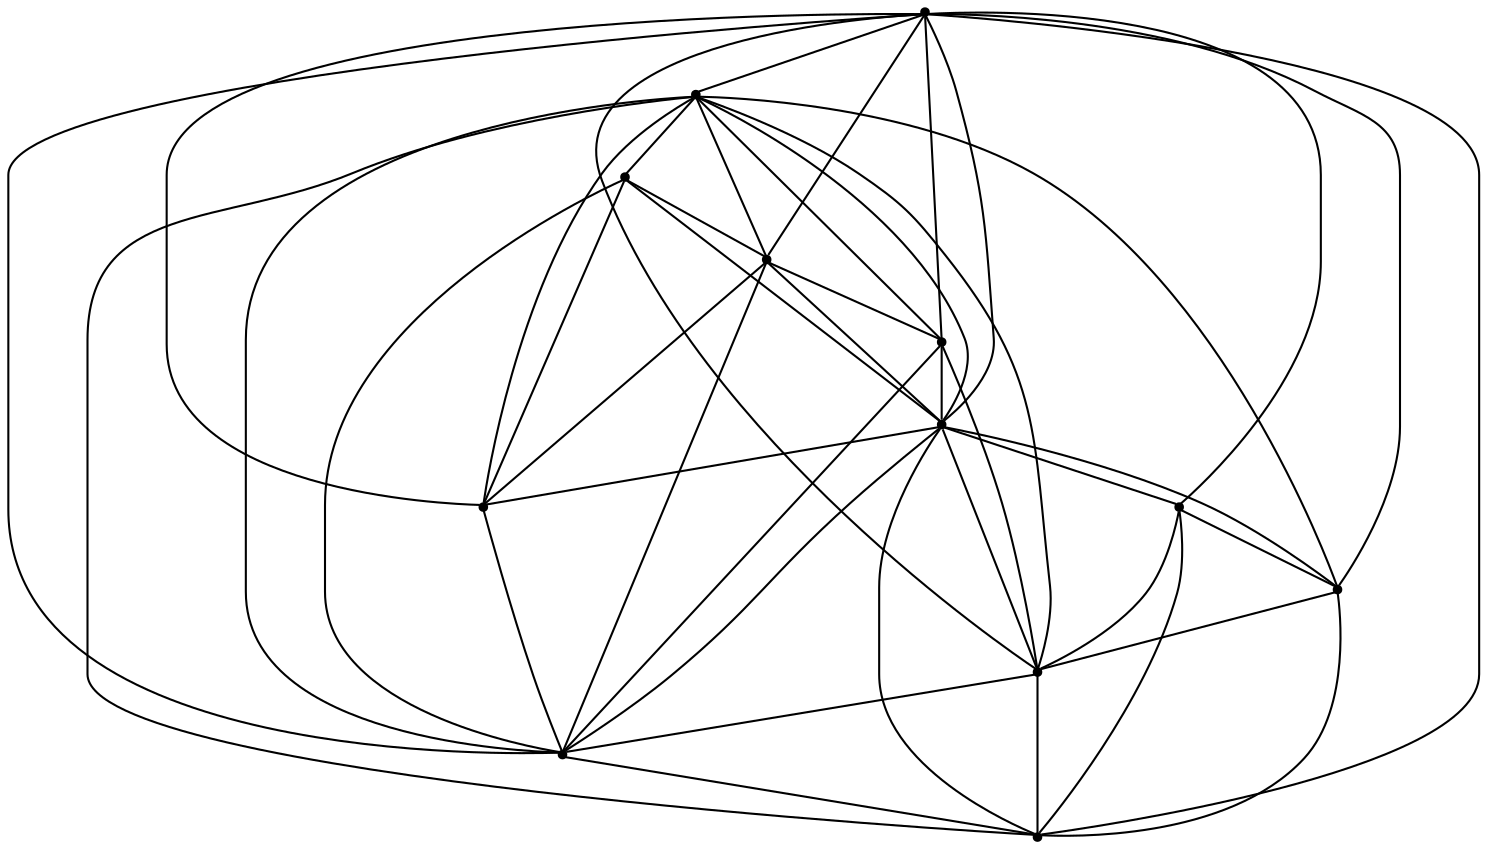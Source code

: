 graph {
  node [shape=point,comment="{\"directed\":false,\"doi\":\"10.1007/3-540-36151-0_5\",\"figure\":\"2\"}"]

  v0 [pos="818.1249777475994,746.0938135782878"]
  v1 [pos="581.9374879201254,509.9063237508137"]
  v2 [pos="581.9374879201254,391.7812983194988"]
  v3 [pos="581.9374879201254,627.9686609903972"]
  v4 [pos="581.9374879201254,746.0938135782878"]
  v5 [pos="581.9374879201254,864.2187118530273"]
  v6 [pos="1408.6875597635906,627.9686609903972"]
  v7 [pos="1172.5000699361167,864.2187118530273"]
  v8 [pos="1054.3750286102295,391.7812983194988"]
  v9 [pos="1290.6249682108562,509.9063237508137"]
  v10 [pos="700.0625133514405,627.9686609903972"]
  v11 [pos="936.2500031789145,391.7812983194988"]

  v0 -- v1 [id="-1",pos="818.1249777475994,746.0938135782878 818.1582768758138,746.1104393005371 712.4041239420574,699.414602915446 670.5207824707031,657.5270970662435 628.6332448323568,615.6437555948894 581.9374084472656,509.8896026611328 581.9374879201254,509.9063237508137"]
  v5 -- v7 [id="-2",pos="581.9374879201254,864.2187118530273 1172.5000699361167,864.2187118530273 1172.5000699361167,864.2187118530273 1172.5000699361167,864.2187118530273"]
  v4 -- v0 [id="-3",pos="581.9374879201254,746.0938135782878 818.1249777475994,746.0938135782878 818.1249777475994,746.0938135782878 818.1249777475994,746.0938135782878"]
  v3 -- v10 [id="-5",pos="581.9374879201254,627.9686609903972 700.0625133514405,627.9686609903972 700.0625133514405,627.9686609903972 700.0625133514405,627.9686609903972"]
  v10 -- v6 [id="-6",pos="700.0625133514405,627.9686609903972 1408.6875597635906,627.9686609903972 1408.6875597635906,627.9686609903972 1408.6875597635906,627.9686609903972"]
  v1 -- v9 [id="-7",pos="581.9374879201254,509.9063237508137 1290.6249682108562,509.9063237508137 1290.6249682108562,509.9063237508137 1290.6249682108562,509.9063237508137"]
  v2 -- v11 [id="-9",pos="581.9374879201254,391.7812983194988 936.2500031789145,391.7812983194988 936.2500031789145,391.7812983194988 936.2500031789145,391.7812983194988"]
  v11 -- v8 [id="-10",pos="936.2500031789145,391.7812983194988 1054.3750286102295,391.7812983194988 1054.3750286102295,391.7812983194988 1054.3750286102295,391.7812983194988"]
  v2 -- v1 [id="-12",pos="581.9374879201254,391.7812983194988 581.9374879201254,509.9063237508137 581.9374879201254,509.9063237508137 581.9374879201254,509.9063237508137"]
  v1 -- v3 [id="-13",pos="581.9374879201254,509.9063237508137 581.9374879201254,627.9686609903972 581.9374879201254,627.9686609903972 581.9374879201254,627.9686609903972"]
  v3 -- v4 [id="-14",pos="581.9374879201254,627.9686609903972 581.9374879201254,746.0938135782878 581.9374879201254,746.0938135782878 581.9374879201254,746.0938135782878"]
  v4 -- v5 [id="-15",pos="581.9374879201254,746.0938135782878 581.9374879201254,864.2187118530273 581.9374879201254,864.2187118530273 581.9374879201254,864.2187118530273"]
  v10 -- v1 [id="-16",pos="700.0625133514405,627.9686609903972 581.9374879201254,509.9063237508137 581.9374879201254,509.9063237508137 581.9374879201254,509.9063237508137"]
  v10 -- v2 [id="-17",pos="700.0625133514405,627.9686609903972 581.9374879201254,391.7812983194988 581.9374879201254,391.7812983194988 581.9374879201254,391.7812983194988"]
  v10 -- v5 [id="-18",pos="700.0625133514405,627.9686609903972 581.9374879201254,864.2187118530273 581.9374879201254,864.2187118530273 581.9374879201254,864.2187118530273"]
  v10 -- v4 [id="-19",pos="700.0625133514405,627.9686609903972 581.9374879201254,746.0938135782878 581.9374879201254,746.0938135782878 581.9374879201254,746.0938135782878"]
  v0 -- v2 [id="-20",pos="818.1249777475994,746.0938135782878 581.9374879201254,391.7812983194988 581.9374879201254,391.7812983194988 581.9374879201254,391.7812983194988"]
  v0 -- v10 [id="-21",pos="818.1249777475994,746.0938135782878 700.0625133514405,627.9686609903972 700.0625133514405,627.9686609903972 700.0625133514405,627.9686609903972"]
  v0 -- v5 [id="-22",pos="818.1249777475994,746.0938135782878 581.9374879201254,864.2187118530273 581.9374879201254,864.2187118530273 581.9374879201254,864.2187118530273"]
  v11 -- v1 [id="-23",pos="936.2500031789145,391.7812983194988 581.9374879201254,509.9063237508137 581.9374879201254,509.9063237508137 581.9374879201254,509.9063237508137"]
  v11 -- v10 [id="-24",pos="936.2500031789145,391.7812983194988 700.0625133514405,627.9686609903972 700.0625133514405,627.9686609903972 700.0625133514405,627.9686609903972"]
  v11 -- v5 [id="-25",pos="936.2500031789145,391.7812983194988 581.9374879201254,864.2187118530273 581.9374879201254,864.2187118530273 581.9374879201254,864.2187118530273"]
  v11 -- v0 [id="-26",pos="936.2500031789145,391.7812983194988 818.1249777475994,746.0938135782878 818.1249777475994,746.0938135782878 818.1249777475994,746.0938135782878"]
  v8 -- v10 [id="-27",pos="1054.3750286102295,391.7812983194988 700.0625133514405,627.9686609903972 700.0625133514405,627.9686609903972 700.0625133514405,627.9686609903972"]
  v8 -- v5 [id="-28",pos="1054.3750286102295,391.7812983194988 581.9374879201254,864.2187118530273 581.9374879201254,864.2187118530273 581.9374879201254,864.2187118530273"]
  v8 -- v1 [id="-29",pos="1054.3750286102295,391.7812983194988 581.9374879201254,509.9063237508137 581.9374879201254,509.9063237508137 581.9374879201254,509.9063237508137"]
  v8 -- v0 [id="-30",pos="1054.3750286102295,391.7812983194988 818.1249777475994,746.0938135782878 818.1249777475994,746.0938135782878 818.1249777475994,746.0938135782878"]
  v7 -- v1 [id="-31",pos="1172.5000699361167,864.2187118530273 581.9374879201254,509.9063237508137 581.9374879201254,509.9063237508137 581.9374879201254,509.9063237508137"]
  v7 -- v0 [id="-32",pos="1172.5000699361167,864.2187118530273 818.1249777475994,746.0938135782878 818.1249777475994,746.0938135782878 818.1249777475994,746.0938135782878"]
  v7 -- v8 [id="-33",pos="1172.5000699361167,864.2187118530273 1054.3750286102295,391.7812983194988 1054.3750286102295,391.7812983194988 1054.3750286102295,391.7812983194988"]
  v7 -- v10 [id="-34",pos="1172.5000699361167,864.2187118530273 700.0625133514405,627.9686609903972 700.0625133514405,627.9686609903972 700.0625133514405,627.9686609903972"]
  v9 -- v7 [id="-35",pos="1290.6249682108562,509.9063237508137 1172.5000699361167,864.2187118530273 1172.5000699361167,864.2187118530273 1172.5000699361167,864.2187118530273"]
  v9 -- v0 [id="-36",pos="1290.6249682108562,509.9063237508137 818.1249777475994,746.0938135782878 818.1249777475994,746.0938135782878 818.1249777475994,746.0938135782878"]
  v9 -- v8 [id="-37",pos="1290.6249682108562,509.9063237508137 1054.3750286102295,391.7812983194988 1054.3750286102295,391.7812983194988 1054.3750286102295,391.7812983194988"]
  v9 -- v10 [id="-38",pos="1290.6249682108562,509.9063237508137 700.0625133514405,627.9686609903972 700.0625133514405,627.9686609903972 700.0625133514405,627.9686609903972"]
  v6 -- v9 [id="-39",pos="1408.6875597635906,627.9686609903972 1290.6249682108562,509.9063237508137 1290.6249682108562,509.9063237508137 1290.6249682108562,509.9063237508137"]
  v6 -- v0 [id="-40",pos="1408.6875597635906,627.9686609903972 818.1249777475994,746.0938135782878 818.1249777475994,746.0938135782878 818.1249777475994,746.0938135782878"]
  v6 -- v8 [id="-41",pos="1408.6875597635906,627.9686609903972 1054.3750286102295,391.7812983194988 1054.3750286102295,391.7812983194988 1054.3750286102295,391.7812983194988"]
  v6 -- v7 [id="-42",pos="1408.6875597635906,627.9686609903972 1172.5000699361167,864.2187118530273 1172.5000699361167,864.2187118530273 1172.5000699361167,864.2187118530273"]
  v5 -- v2 [id="-43",pos="581.9374879201254,864.2187118530273 581.9374720255535,864.2229715983074 486.3583246866862,820.7021395365398 463.82913589477545,775.6396293640137 418.76246134440106,685.5104764302572 418.76246134440106,570.4896291097006 463.82913589477545,480.36460876464844 486.3583246866862,435.30216217041016 581.9374720255535,391.78129831949866 581.9374879201254,391.7812983194988"]
  v5 -- v1 [id="-44",pos="581.9374879201254,864.2187118530273 581.9374720255535,864.2230033874512 509.7666422526042,815.2646700541179 493.3541297912598,775.6396611531576 470.1416333516439,719.6021715799968 470.1416333516439,654.510498046875 493.3541297912598,598.4729766845703 509.7666422526042,558.8479995727539 581.9374720255535,509.88966623942065 581.9374879201254,509.9063237508137"]
  v4 -- v1 [id="-46",pos="581.9374879201254,746.0938135782878 581.9374720255535,746.110502878825 522.8832880655925,673.064676920573 522.8832880655925,628.0021667480469 522.8832880655925,582.9396565755209 581.9374720255535,509.88966623942065 581.9374879201254,509.9063237508137"]
  v3 -- v2 [id="-47",pos="581.9374879201254,627.9686609903972 581.9374720255535,628.0021031697592 522.8832880655925,554.9563090006511 522.8832880655925,509.88966623942065 522.8832880655925,464.82715606689453 581.9374720255535,391.78129831949866 581.9374879201254,391.7812983194988"]
  v3 -- v5 [id="-48",pos="581.9374879201254,627.9686609903972 581.9374720255535,628.0021667480469 522.8832880655925,701.0479927062988 522.8832880655925,746.110502878825 522.8832880655925,791.1771774291992 581.9374720255535,864.2230033874512 581.9374879201254,864.2187118530273"]
  v2 -- v4 [id="-49",pos="581.9374879201254,391.7812983194988 581.9374720255535,391.78129831949866 509.7666422526042,440.73963165283203 493.3541297912598,480.36460876464844 470.1416333516439,536.4021301269531 470.1416333516439,601.4896392822266 493.3541297912598,657.5270970662435 509.7666422526042,697.156302134196 581.9374720255535,746.110471089681 581.9374879201254,746.0938135782878"]
}